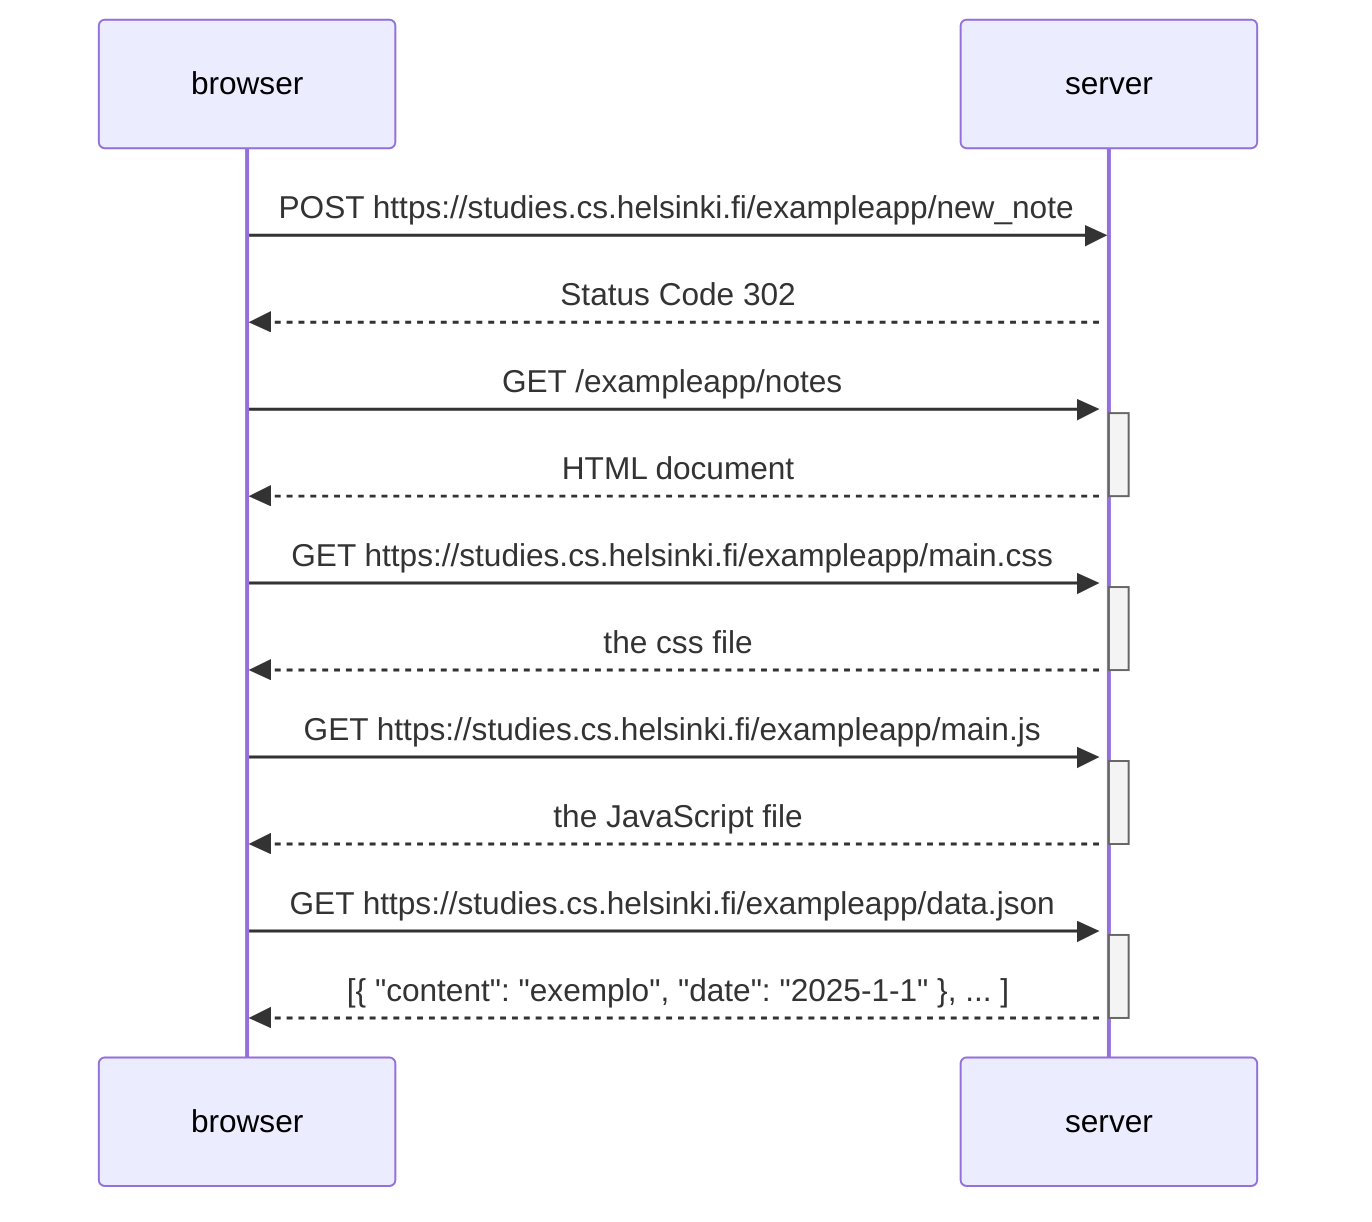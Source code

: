 sequenceDiagram
    participant browser
    participant server

    browser->>server: POST https://studies.cs.helsinki.fi/exampleapp/new_note
    activate server
    server-->>browser: Status Code 302 

    browser->>server: GET /exampleapp/notes
    activate server
    server-->>browser: HTML document
    deactivate server

    browser->>server: GET https://studies.cs.helsinki.fi/exampleapp/main.css
    activate server
    server-->>browser: the css file
    deactivate server

    browser->>server: GET https://studies.cs.helsinki.fi/exampleapp/main.js
    activate server
    server-->>browser: the JavaScript file
    deactivate server

    browser->>server: GET https://studies.cs.helsinki.fi/exampleapp/data.json
    activate server
    server-->>browser: [{ "content": "exemplo", "date": "2025-1-1" }, ... ]
    deactivate server
